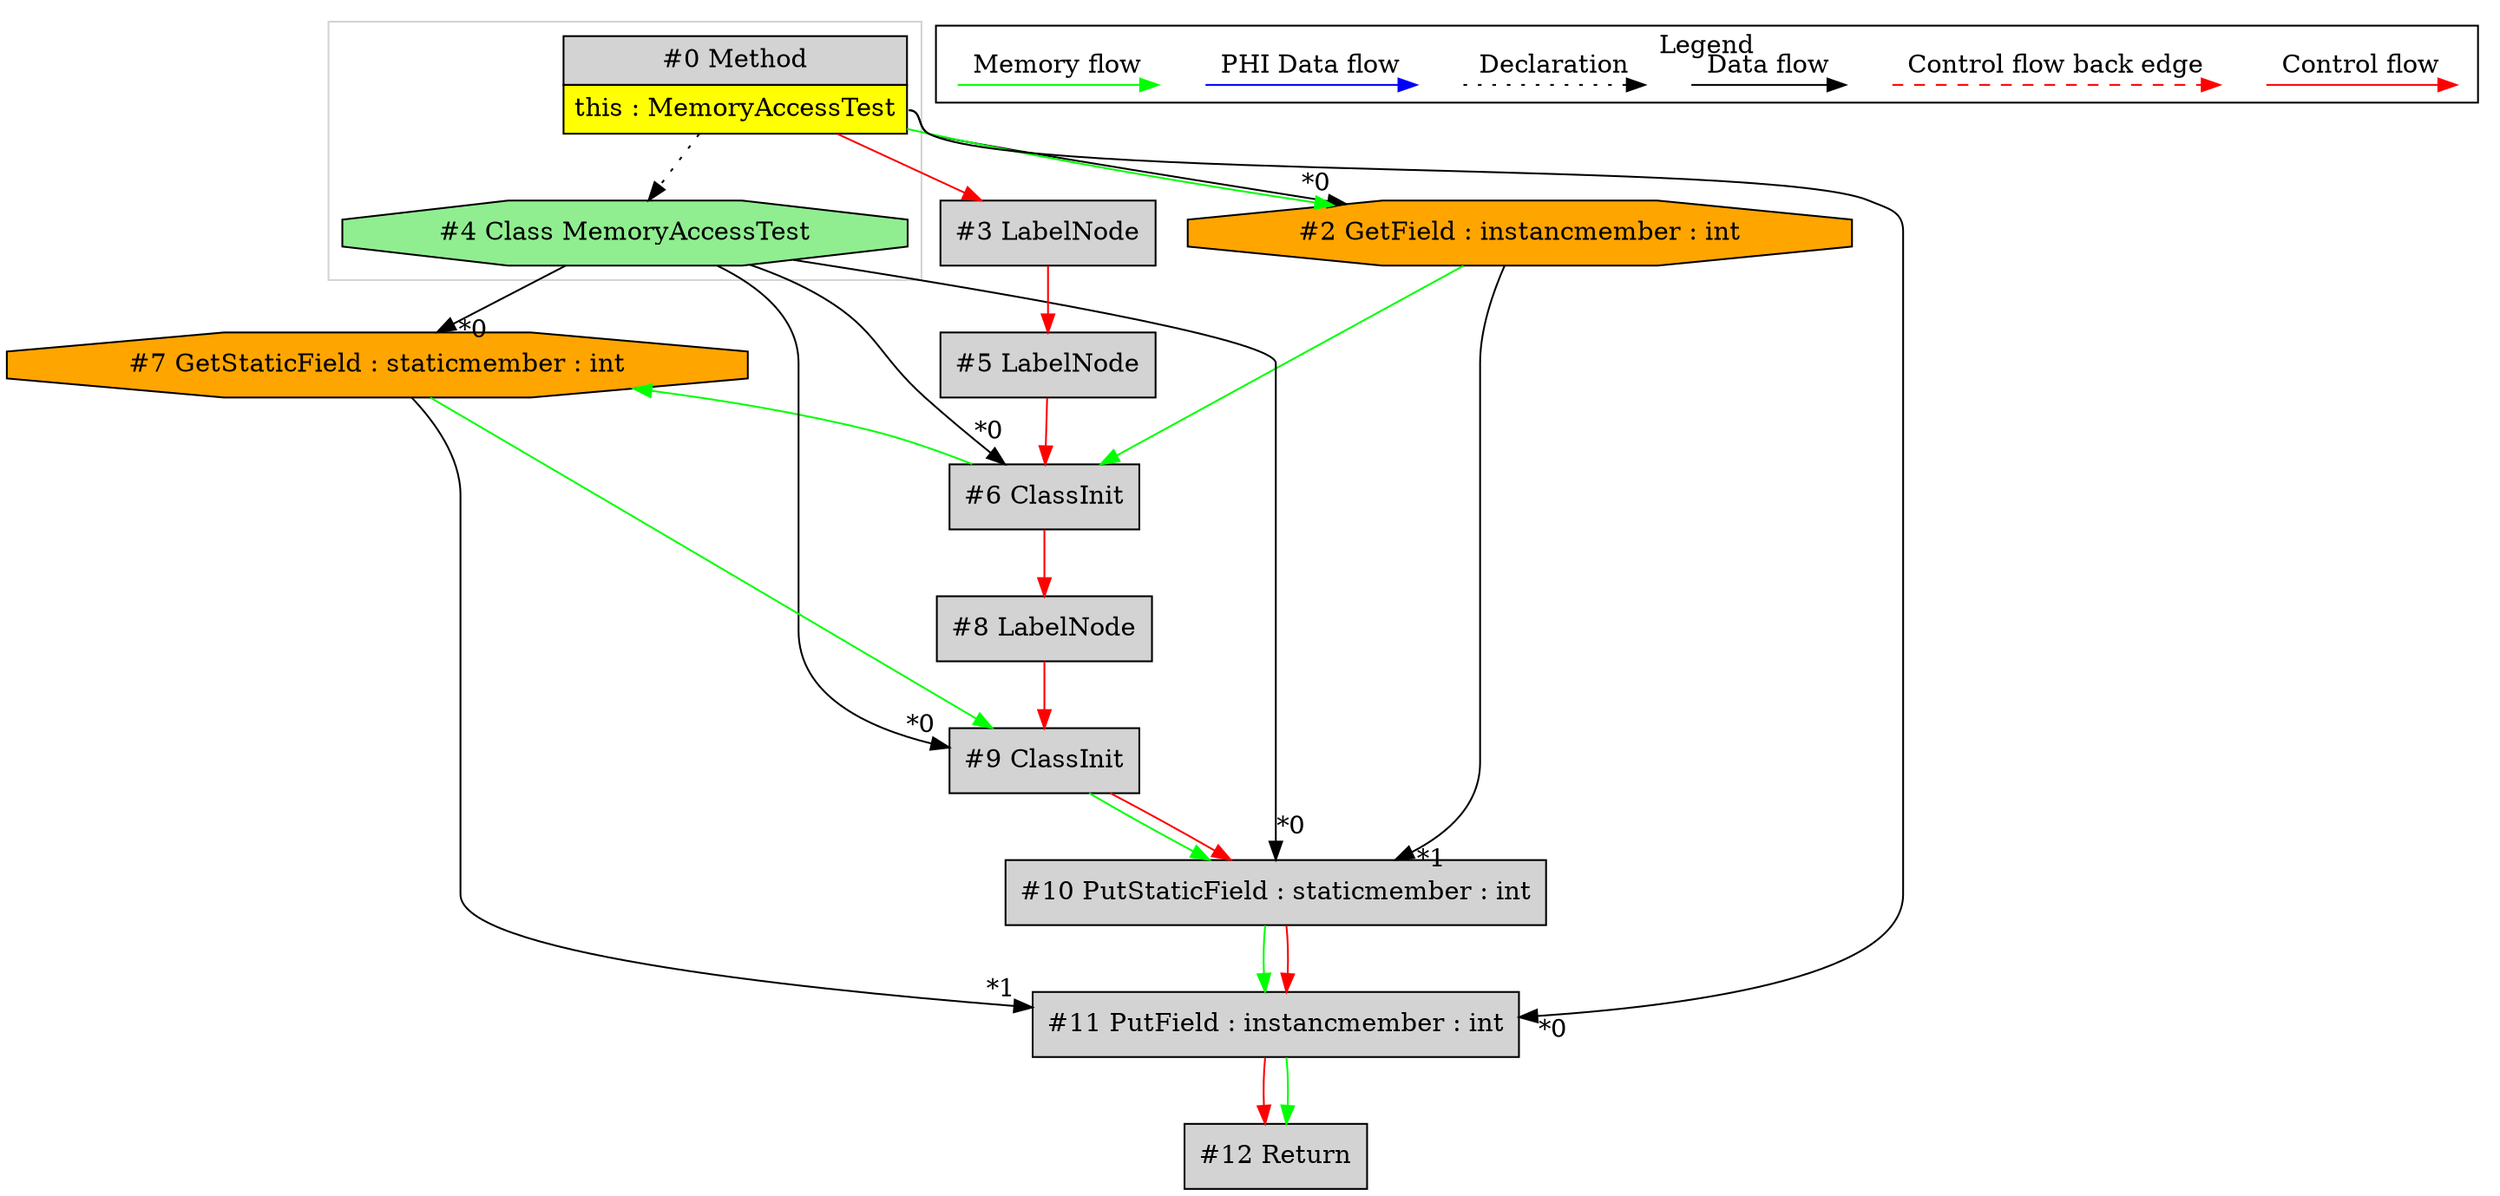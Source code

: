 digraph {
 ordering="in";
 node0[margin="0", label=<<table border="0" cellborder="1" cellspacing="0" cellpadding="5"><tr><td colspan="1">#0 Method</td></tr><tr><td port="prj1" bgcolor="yellow">this : MemoryAccessTest</td></tr></table>>,shape=none, fillcolor=lightgrey, style=filled];
 node2[label="#2 GetField : instancmember : int",shape=octagon, fillcolor=orange, style=filled];
 node0:prj1 -> node2[headlabel="*0", labeldistance=2];
 node0 -> node2[labeldistance=2, color=green, constraint=false];
 node6[label="#6 ClassInit",shape=box, fillcolor=lightgrey, style=filled];
 node4 -> node6[headlabel="*0", labeldistance=2];
 node2 -> node6[labeldistance=2, color=green, constraint=false];
 node5 -> node6[labeldistance=2, color=red, fontcolor=red];
 node5[label="#5 LabelNode",shape=box, fillcolor=lightgrey, style=filled];
 node3 -> node5[labeldistance=2, color=red, fontcolor=red];
 node3[label="#3 LabelNode",shape=box, fillcolor=lightgrey, style=filled];
 node0 -> node3[labeldistance=2, color=red, fontcolor=red];
 node4[label="#4 Class MemoryAccessTest",shape=octagon, fillcolor=lightgreen, style=filled];
 node0 -> node4[style=dotted];
 node9[label="#9 ClassInit",shape=box, fillcolor=lightgrey, style=filled];
 node4 -> node9[headlabel="*0", labeldistance=2];
 node7 -> node9[labeldistance=2, color=green, constraint=false];
 node8 -> node9[labeldistance=2, color=red, fontcolor=red];
 node8[label="#8 LabelNode",shape=box, fillcolor=lightgrey, style=filled];
 node6 -> node8[labeldistance=2, color=red, fontcolor=red];
 node7[label="#7 GetStaticField : staticmember : int",shape=octagon, fillcolor=orange, style=filled];
 node4 -> node7[headlabel="*0", labeldistance=2];
 node6 -> node7[labeldistance=2, color=green, constraint=false];
 node11[label="#11 PutField : instancmember : int",shape=box, fillcolor=lightgrey, style=filled];
 node0:prj1 -> node11[headlabel="*0", labeldistance=2];
 node7 -> node11[headlabel="*1", labeldistance=2];
 node10 -> node11[labeldistance=2, color=green, constraint=false];
 node10 -> node11[labeldistance=2, color=red, fontcolor=red];
 node10[label="#10 PutStaticField : staticmember : int",shape=box, fillcolor=lightgrey, style=filled];
 node4 -> node10[headlabel="*0", labeldistance=2];
 node2 -> node10[headlabel="*1", labeldistance=2];
 node9 -> node10[labeldistance=2, color=green, constraint=false];
 node9 -> node10[labeldistance=2, color=red, fontcolor=red];
 node12[label="#12 Return",shape=box, fillcolor=lightgrey, style=filled];
 node11 -> node12[labeldistance=2, color=red, fontcolor=red];
 node11 -> node12[labeldistance=2, color=green, constraint=false];
 subgraph cluster_0 {
  color=lightgray;
  node0;
  node4;
 }
 subgraph cluster_000 {
  label = "Legend";
  node [shape=point]
  {
   rank=same;
   c0 [style = invis];
   c1 [style = invis];
   c2 [style = invis];
   c3 [style = invis];
   d0 [style = invis];
   d1 [style = invis];
   d2 [style = invis];
   d3 [style = invis];
   d4 [style = invis];
   d5 [style = invis];
   d6 [style = invis];
   d7 [style = invis];
  }
  c0 -> c1 [label="Control flow", style=solid, color=red]
  c2 -> c3 [label="Control flow back edge", style=dashed, color=red]
  d0 -> d1 [label="Data flow"]
  d2 -> d3 [label="Declaration", style=dotted]
  d4 -> d5 [label="PHI Data flow", color=blue]
  d6 -> d7 [label="Memory flow", color=green]
 }

}
